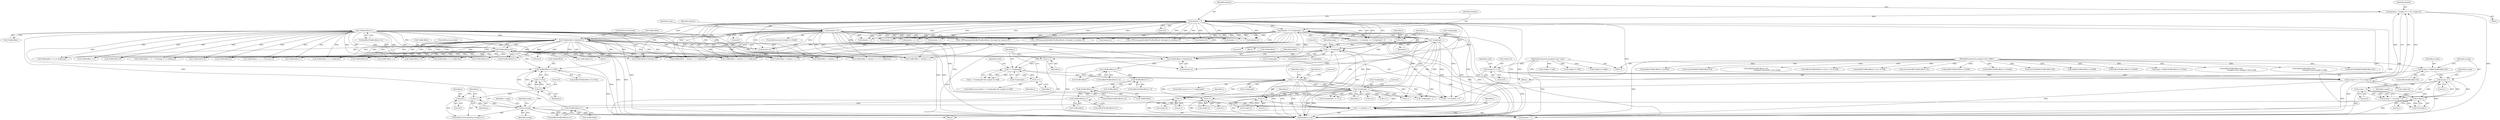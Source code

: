 digraph "0_libtiff_83a4b92815ea04969d494416eaae3d4c6b338e4a#diff-c8b4b355f9b5c06d585b23138e1c185f_3@pointer" {
"1000352" [label="(Call,*bufferoffset+11+(3*j))"];
"1000516" [label="(Call,(*bufferoffset)++)"];
"1000505" [label="(Call,(*bufferoffset)++)"];
"1000498" [label="(Call,(*bufferoffset)++)"];
"1000491" [label="(Call,(*bufferoffset)++)"];
"1000484" [label="(Call,(*bufferoffset)++)"];
"1000477" [label="(Call,(*bufferoffset)++)"];
"1000468" [label="(Call,*bufferoffset+=datalen+2)"];
"1000207" [label="(Call,datalen < 2)"];
"1000190" [label="(Call,datalen = (strip[i+1] << 8) | strip[i+2])"];
"1000192" [label="(Call,(strip[i+1] << 8) | strip[i+2])"];
"1000193" [label="(Call,strip[i+1] << 8)"];
"1000116" [label="(MethodParameterIn,unsigned char* strip)"];
"1000210" [label="(Call,datalen >= (*striplength - i))"];
"1000212" [label="(Call,*striplength - i)"];
"1000183" [label="(Call,*striplength - i)"];
"1000164" [label="(Call,i >= *striplength)"];
"1000152" [label="(Call,i < *striplength)"];
"1000148" [label="(Call,i++)"];
"1000129" [label="(Call,i < *striplength)"];
"1000125" [label="(Call,i=0)"];
"1000671" [label="(Call,i += datalen + 1)"];
"1000176" [label="(Call,datalen = 0)"];
"1000283" [label="(Call,i-1)"];
"1000545" [label="(Call,i-1)"];
"1000242" [label="(Call,i-1)"];
"1000161" [label="(Call,i++)"];
"1000551" [label="(Call,*bufferoffset+=datalen+2)"];
"1000246" [label="(Call,*bufferoffset+=2)"];
"1000357" [label="(Call,3*j)"];
"1000341" [label="(Call,j<ncomp)"];
"1000338" [label="(Call,j=0)"];
"1000344" [label="(Call,j++)"];
"1000331" [label="(Call,ncomp-1)"];
"1000308" [label="(Call,ncomp < 1)"];
"1000298" [label="(Call,ncomp = buffer[*bufferoffset+9])"];
"1000118" [label="(MethodParameterIn,unsigned char* buffer)"];
"1000311" [label="(Call,ncomp > 4)"];
"1000249" [label="(Literal,2)"];
"1000482" [label="(Call,buffer[(*bufferoffset)++])"];
"1000274" [label="(Call,_TIFFmemcpy(&(buffer[*bufferoffset]), &(strip[i-1]), datalen+2))"];
"1000308" [label="(Call,ncomp < 1)"];
"1000477" [label="(Call,(*bufferoffset)++)"];
"1000199" [label="(Literal,8)"];
"1000672" [label="(Identifier,i)"];
"1000243" [label="(Identifier,i)"];
"1000340" [label="(Literal,0)"];
"1000469" [label="(Call,*bufferoffset)"];
"1000547" [label="(Literal,1)"];
"1000298" [label="(Call,ncomp = buffer[*bufferoffset+9])"];
"1000286" [label="(Call,datalen+2)"];
"1000180" [label="(Block,)"];
"1000590" [label="(Call,*bufferoffset+=datalen+2)"];
"1000551" [label="(Call,*bufferoffset+=datalen+2)"];
"1000475" [label="(Call,buffer[(*bufferoffset)++])"];
"1000127" [label="(Literal,0)"];
"1000526" [label="(Call,*bufferoffset + datalen + 2 > buffersize)"];
"1000506" [label="(Call,*bufferoffset)"];
"1000207" [label="(Call,datalen < 2)"];
"1000514" [label="(Call,buffer[(*bufferoffset)++])"];
"1000191" [label="(Identifier,datalen)"];
"1000495" [label="(Call,buffer[(*bufferoffset)++]=0x04)"];
"1000176" [label="(Call,datalen = 0)"];
"1000187" [label="(Literal,2)"];
"1000131" [label="(Call,*striplength)"];
"1000345" [label="(Identifier,j)"];
"1000485" [label="(Call,*bufferoffset)"];
"1000383" [label="(Identifier,v_samp)"];
"1000128" [label="(ControlStructure,while (i < *striplength))"];
"1000492" [label="(Call,*bufferoffset)"];
"1000505" [label="(Call,(*bufferoffset)++)"];
"1000352" [label="(Call,*bufferoffset+11+(3*j))"];
"1000161" [label="(Call,i++)"];
"1000158" [label="(Identifier,strip)"];
"1000313" [label="(Literal,4)"];
"1000403" [label="(Call,(uint16)(buffer[*bufferoffset+6]))"];
"1000491" [label="(Call,(*bufferoffset)++)"];
"1000154" [label="(Call,*striplength)"];
"1000162" [label="(Identifier,i)"];
"1000309" [label="(Identifier,ncomp)"];
"1000517" [label="(Call,*bufferoffset)"];
"1000153" [label="(Identifier,i)"];
"1000614" [label="(Call,buffer[(*bufferoffset)++]=\n                                             (unsigned char)(0xd0 | ((no-1)%8)))"];
"1000290" [label="(Call,*bufferoffset + 9 >= buffersize)"];
"1000285" [label="(Literal,1)"];
"1000116" [label="(MethodParameterIn,unsigned char* strip)"];
"1000226" [label="(Call,*bufferoffset + 2)"];
"1000307" [label="(Call,ncomp < 1 || ncomp > 4)"];
"1000206" [label="(Call,datalen < 2 || datalen >= (*striplength - i))"];
"1000530" [label="(Call,datalen + 2)"];
"1000502" [label="(Call,buffer[(*bufferoffset)++]=(ri >> 8) & 0xff)"];
"1000125" [label="(Call,i=0)"];
"1000513" [label="(Call,buffer[(*bufferoffset)++]= ri & 0xff)"];
"1000302" [label="(Call,*bufferoffset+9)"];
"1000182" [label="(Call,(*striplength - i) <= 2)"];
"1000359" [label="(Identifier,j)"];
"1000421" [label="(Call,(uint16)(buffer[*bufferoffset+7]))"];
"1000587" [label="(Call,datalen+2)"];
"1000478" [label="(Call,*bufferoffset)"];
"1000498" [label="(Call,(*bufferoffset)++)"];
"1000565" [label="(Call,*bufferoffset + datalen + 2 > buffersize)"];
"1000266" [label="(Call,datalen + 2 + 6)"];
"1000569" [label="(Call,datalen + 2)"];
"1000212" [label="(Call,*striplength - i)"];
"1000311" [label="(Call,ncomp > 4)"];
"1000178" [label="(Literal,0)"];
"1000118" [label="(MethodParameterIn,unsigned char* buffer)"];
"1000323" [label="(Call,*bufferoffset + 11 + 3*(ncomp-1) >= buffersize)"];
"1000677" [label="(Literal,0)"];
"1000173" [label="(Identifier,strip)"];
"1000639" [label="(Call,*striplength - i)"];
"1000536" [label="(Call,_TIFFmemcpy(&(buffer[*bufferoffset]), &(strip[i-1]), datalen+2))"];
"1000150" [label="(ControlStructure,while (i < *striplength && strip[i] == 0xff))"];
"1000434" [label="(Call,*bufferoffset+8)"];
"1000459" [label="(Call,*bufferoffset+6)"];
"1000575" [label="(Call,_TIFFmemcpy(&(buffer[*bufferoffset]), &(strip[i-1]), datalen+2))"];
"1000200" [label="(Call,strip[i+2])"];
"1000349" [label="(Identifier,samp)"];
"1000546" [label="(Identifier,i)"];
"1000246" [label="(Call,*bufferoffset+=2)"];
"1000165" [label="(Identifier,i)"];
"1000607" [label="(Call,buffer[(*bufferoffset)++]=0xff)"];
"1000222" [label="(Block,)"];
"1000481" [label="(Call,buffer[(*bufferoffset)++]=0xdd)"];
"1000353" [label="(Call,*bufferoffset)"];
"1000499" [label="(Call,*bufferoffset)"];
"1000344" [label="(Call,j++)"];
"1000671" [label="(Call,i += datalen + 1)"];
"1000201" [label="(Identifier,strip)"];
"1000209" [label="(Literal,2)"];
"1000329" [label="(Call,3*(ncomp-1))"];
"1000357" [label="(Call,3*j)"];
"1000593" [label="(Call,datalen+2)"];
"1000169" [label="(Literal,0)"];
"1000164" [label="(Call,i >= *striplength)"];
"1000143" [label="(Identifier,strip)"];
"1000430" [label="(Call,(uint16)(buffer[*bufferoffset+8]))"];
"1000126" [label="(Identifier,i)"];
"1000474" [label="(Call,buffer[(*bufferoffset)++]=0xff)"];
"1000488" [label="(Call,buffer[(*bufferoffset)++]=0x00)"];
"1000324" [label="(Call,*bufferoffset + 11 + 3*(ncomp-1))"];
"1000130" [label="(Identifier,i)"];
"1000184" [label="(Call,*striplength)"];
"1000312" [label="(Identifier,ncomp)"];
"1000355" [label="(Call,11+(3*j))"];
"1000244" [label="(Literal,1)"];
"1000151" [label="(Call,i < *striplength && strip[i] == 0xff)"];
"1000332" [label="(Identifier,ncomp)"];
"1000299" [label="(Identifier,ncomp)"];
"1000425" [label="(Call,*bufferoffset+7)"];
"1000631" [label="(Call,datalen + 1)"];
"1000166" [label="(Call,*striplength)"];
"1000599" [label="(Call,*bufferoffset + 2 > buffersize)"];
"1000240" [label="(Call,strip[i-1])"];
"1000133" [label="(Block,)"];
"1000141" [label="(Call,strip[i] != 0xff)"];
"1000193" [label="(Call,strip[i+1] << 8)"];
"1000629" [label="(Call,i += datalen + 1)"];
"1000407" [label="(Call,*bufferoffset+6)"];
"1000300" [label="(Call,buffer[*bufferoffset+9])"];
"1000129" [label="(Call,i < *striplength)"];
"1000516" [label="(Call,(*bufferoffset)++)"];
"1000190" [label="(Call,datalen = (strip[i+1] << 8) | strip[i+2])"];
"1000186" [label="(Identifier,i)"];
"1000208" [label="(Identifier,datalen)"];
"1000342" [label="(Identifier,j)"];
"1000156" [label="(Call,strip[i] == 0xff)"];
"1000548" [label="(Call,datalen+2)"];
"1000211" [label="(Identifier,datalen)"];
"1000263" [label="(Call,*bufferoffset + datalen + 2 + 6)"];
"1000489" [label="(Call,buffer[(*bufferoffset)++])"];
"1000192" [label="(Call,(strip[i+1] << 8) | strip[i+2])"];
"1000183" [label="(Call,*striplength - i)"];
"1000310" [label="(Literal,1)"];
"1000210" [label="(Call,datalen >= (*striplength - i))"];
"1000348" [label="(Call,samp = buffer[*bufferoffset+11+(3*j)])"];
"1000673" [label="(Call,datalen + 1)"];
"1000442" [label="(Call,buffer[*bufferoffset+5]=\n                                          (unsigned char) ((height>>8) & 0xff))"];
"1000177" [label="(Identifier,datalen)"];
"1000584" [label="(Call,i-1)"];
"1000171" [label="(Call,strip[i] == 0xd8)"];
"1000202" [label="(Call,i+2)"];
"1000338" [label="(Call,j=0)"];
"1000468" [label="(Call,*bufferoffset+=datalen+2)"];
"1000503" [label="(Call,buffer[(*bufferoffset)++])"];
"1000496" [label="(Call,buffer[(*bufferoffset)++])"];
"1000343" [label="(Identifier,ncomp)"];
"1000456" [label="(Call,buffer[*bufferoffset+6]=\n                                            (unsigned char) (height & 0xff))"];
"1000471" [label="(Call,datalen+2)"];
"1000283" [label="(Call,i-1)"];
"1000247" [label="(Call,*bufferoffset)"];
"1000476" [label="(Identifier,buffer)"];
"1000220" [label="(Identifier,strip)"];
"1000394" [label="(Call,(uint16)(buffer[*bufferoffset+5]))"];
"1000600" [label="(Call,*bufferoffset + 2)"];
"1000170" [label="(ControlStructure,if (strip[i] == 0xd8))"];
"1000291" [label="(Call,*bufferoffset + 9)"];
"1000163" [label="(ControlStructure,if (i >= *striplength))"];
"1000242" [label="(Call,i-1)"];
"1000557" [label="(ControlStructure,break;)"];
"1000545" [label="(Call,i-1)"];
"1000333" [label="(Literal,1)"];
"1000554" [label="(Call,datalen+2)"];
"1000194" [label="(Call,strip[i+1])"];
"1000196" [label="(Call,i+1)"];
"1000225" [label="(Call,*bufferoffset + 2 > buffersize)"];
"1000213" [label="(Call,*striplength)"];
"1000284" [label="(Identifier,i)"];
"1000527" [label="(Call,*bufferoffset + datalen + 2)"];
"1000123" [label="(Block,)"];
"1000260" [label="(Block,)"];
"1000262" [label="(Call,*bufferoffset + datalen + 2 + 6 > buffersize)"];
"1000398" [label="(Call,*bufferoffset+5)"];
"1000152" [label="(Call,i < *striplength)"];
"1000552" [label="(Call,*bufferoffset)"];
"1000281" [label="(Call,strip[i-1])"];
"1000610" [label="(Call,(*bufferoffset)++)"];
"1000566" [label="(Call,*bufferoffset + datalen + 2)"];
"1000149" [label="(Identifier,i)"];
"1000339" [label="(Identifier,j)"];
"1000350" [label="(Call,buffer[*bufferoffset+11+(3*j)])"];
"1000358" [label="(Literal,3)"];
"1000445" [label="(Call,*bufferoffset+5)"];
"1000337" [label="(ControlStructure,for(j=0;j<ncomp;j++))"];
"1000543" [label="(Call,strip[i-1])"];
"1000341" [label="(Call,j<ncomp)"];
"1000250" [label="(ControlStructure,break;)"];
"1000678" [label="(MethodReturn,int)"];
"1000148" [label="(Call,i++)"];
"1000331" [label="(Call,ncomp-1)"];
"1000484" [label="(Call,(*bufferoffset)++)"];
"1000215" [label="(Identifier,i)"];
"1000352" -> "1000350"  [label="AST: "];
"1000352" -> "1000355"  [label="CFG: "];
"1000353" -> "1000352"  [label="AST: "];
"1000355" -> "1000352"  [label="AST: "];
"1000350" -> "1000352"  [label="CFG: "];
"1000352" -> "1000678"  [label="DDG: "];
"1000516" -> "1000352"  [label="DDG: "];
"1000551" -> "1000352"  [label="DDG: "];
"1000246" -> "1000352"  [label="DDG: "];
"1000357" -> "1000352"  [label="DDG: "];
"1000357" -> "1000352"  [label="DDG: "];
"1000516" -> "1000514"  [label="AST: "];
"1000516" -> "1000517"  [label="CFG: "];
"1000517" -> "1000516"  [label="AST: "];
"1000514" -> "1000516"  [label="CFG: "];
"1000516" -> "1000678"  [label="DDG: "];
"1000516" -> "1000225"  [label="DDG: "];
"1000516" -> "1000226"  [label="DDG: "];
"1000516" -> "1000246"  [label="DDG: "];
"1000516" -> "1000262"  [label="DDG: "];
"1000516" -> "1000263"  [label="DDG: "];
"1000516" -> "1000290"  [label="DDG: "];
"1000516" -> "1000291"  [label="DDG: "];
"1000516" -> "1000302"  [label="DDG: "];
"1000516" -> "1000323"  [label="DDG: "];
"1000516" -> "1000324"  [label="DDG: "];
"1000516" -> "1000398"  [label="DDG: "];
"1000516" -> "1000407"  [label="DDG: "];
"1000516" -> "1000425"  [label="DDG: "];
"1000516" -> "1000434"  [label="DDG: "];
"1000516" -> "1000445"  [label="DDG: "];
"1000516" -> "1000459"  [label="DDG: "];
"1000516" -> "1000468"  [label="DDG: "];
"1000505" -> "1000516"  [label="DDG: "];
"1000516" -> "1000526"  [label="DDG: "];
"1000516" -> "1000527"  [label="DDG: "];
"1000516" -> "1000551"  [label="DDG: "];
"1000516" -> "1000565"  [label="DDG: "];
"1000516" -> "1000566"  [label="DDG: "];
"1000516" -> "1000590"  [label="DDG: "];
"1000516" -> "1000599"  [label="DDG: "];
"1000516" -> "1000600"  [label="DDG: "];
"1000516" -> "1000610"  [label="DDG: "];
"1000505" -> "1000503"  [label="AST: "];
"1000505" -> "1000506"  [label="CFG: "];
"1000506" -> "1000505"  [label="AST: "];
"1000503" -> "1000505"  [label="CFG: "];
"1000498" -> "1000505"  [label="DDG: "];
"1000498" -> "1000496"  [label="AST: "];
"1000498" -> "1000499"  [label="CFG: "];
"1000499" -> "1000498"  [label="AST: "];
"1000496" -> "1000498"  [label="CFG: "];
"1000491" -> "1000498"  [label="DDG: "];
"1000491" -> "1000489"  [label="AST: "];
"1000491" -> "1000492"  [label="CFG: "];
"1000492" -> "1000491"  [label="AST: "];
"1000489" -> "1000491"  [label="CFG: "];
"1000484" -> "1000491"  [label="DDG: "];
"1000484" -> "1000482"  [label="AST: "];
"1000484" -> "1000485"  [label="CFG: "];
"1000485" -> "1000484"  [label="AST: "];
"1000482" -> "1000484"  [label="CFG: "];
"1000477" -> "1000484"  [label="DDG: "];
"1000477" -> "1000475"  [label="AST: "];
"1000477" -> "1000478"  [label="CFG: "];
"1000478" -> "1000477"  [label="AST: "];
"1000475" -> "1000477"  [label="CFG: "];
"1000468" -> "1000477"  [label="DDG: "];
"1000468" -> "1000260"  [label="AST: "];
"1000468" -> "1000471"  [label="CFG: "];
"1000469" -> "1000468"  [label="AST: "];
"1000471" -> "1000468"  [label="AST: "];
"1000476" -> "1000468"  [label="CFG: "];
"1000468" -> "1000678"  [label="DDG: "];
"1000207" -> "1000468"  [label="DDG: "];
"1000210" -> "1000468"  [label="DDG: "];
"1000176" -> "1000468"  [label="DDG: "];
"1000551" -> "1000468"  [label="DDG: "];
"1000246" -> "1000468"  [label="DDG: "];
"1000207" -> "1000206"  [label="AST: "];
"1000207" -> "1000209"  [label="CFG: "];
"1000208" -> "1000207"  [label="AST: "];
"1000209" -> "1000207"  [label="AST: "];
"1000211" -> "1000207"  [label="CFG: "];
"1000206" -> "1000207"  [label="CFG: "];
"1000207" -> "1000678"  [label="DDG: "];
"1000207" -> "1000206"  [label="DDG: "];
"1000207" -> "1000206"  [label="DDG: "];
"1000190" -> "1000207"  [label="DDG: "];
"1000207" -> "1000210"  [label="DDG: "];
"1000207" -> "1000262"  [label="DDG: "];
"1000207" -> "1000263"  [label="DDG: "];
"1000207" -> "1000266"  [label="DDG: "];
"1000207" -> "1000274"  [label="DDG: "];
"1000207" -> "1000286"  [label="DDG: "];
"1000207" -> "1000471"  [label="DDG: "];
"1000207" -> "1000526"  [label="DDG: "];
"1000207" -> "1000527"  [label="DDG: "];
"1000207" -> "1000530"  [label="DDG: "];
"1000207" -> "1000536"  [label="DDG: "];
"1000207" -> "1000548"  [label="DDG: "];
"1000207" -> "1000551"  [label="DDG: "];
"1000207" -> "1000554"  [label="DDG: "];
"1000207" -> "1000565"  [label="DDG: "];
"1000207" -> "1000566"  [label="DDG: "];
"1000207" -> "1000569"  [label="DDG: "];
"1000207" -> "1000575"  [label="DDG: "];
"1000207" -> "1000587"  [label="DDG: "];
"1000207" -> "1000590"  [label="DDG: "];
"1000207" -> "1000593"  [label="DDG: "];
"1000207" -> "1000629"  [label="DDG: "];
"1000207" -> "1000631"  [label="DDG: "];
"1000207" -> "1000671"  [label="DDG: "];
"1000207" -> "1000673"  [label="DDG: "];
"1000190" -> "1000180"  [label="AST: "];
"1000190" -> "1000192"  [label="CFG: "];
"1000191" -> "1000190"  [label="AST: "];
"1000192" -> "1000190"  [label="AST: "];
"1000208" -> "1000190"  [label="CFG: "];
"1000190" -> "1000678"  [label="DDG: "];
"1000192" -> "1000190"  [label="DDG: "];
"1000192" -> "1000190"  [label="DDG: "];
"1000192" -> "1000200"  [label="CFG: "];
"1000193" -> "1000192"  [label="AST: "];
"1000200" -> "1000192"  [label="AST: "];
"1000192" -> "1000678"  [label="DDG: "];
"1000192" -> "1000678"  [label="DDG: "];
"1000193" -> "1000192"  [label="DDG: "];
"1000193" -> "1000192"  [label="DDG: "];
"1000116" -> "1000192"  [label="DDG: "];
"1000193" -> "1000199"  [label="CFG: "];
"1000194" -> "1000193"  [label="AST: "];
"1000199" -> "1000193"  [label="AST: "];
"1000201" -> "1000193"  [label="CFG: "];
"1000193" -> "1000678"  [label="DDG: "];
"1000116" -> "1000193"  [label="DDG: "];
"1000116" -> "1000115"  [label="AST: "];
"1000116" -> "1000678"  [label="DDG: "];
"1000116" -> "1000141"  [label="DDG: "];
"1000116" -> "1000156"  [label="DDG: "];
"1000116" -> "1000171"  [label="DDG: "];
"1000210" -> "1000206"  [label="AST: "];
"1000210" -> "1000212"  [label="CFG: "];
"1000211" -> "1000210"  [label="AST: "];
"1000212" -> "1000210"  [label="AST: "];
"1000206" -> "1000210"  [label="CFG: "];
"1000210" -> "1000678"  [label="DDG: "];
"1000210" -> "1000678"  [label="DDG: "];
"1000210" -> "1000206"  [label="DDG: "];
"1000210" -> "1000206"  [label="DDG: "];
"1000212" -> "1000210"  [label="DDG: "];
"1000212" -> "1000210"  [label="DDG: "];
"1000210" -> "1000262"  [label="DDG: "];
"1000210" -> "1000263"  [label="DDG: "];
"1000210" -> "1000266"  [label="DDG: "];
"1000210" -> "1000274"  [label="DDG: "];
"1000210" -> "1000286"  [label="DDG: "];
"1000210" -> "1000471"  [label="DDG: "];
"1000210" -> "1000526"  [label="DDG: "];
"1000210" -> "1000527"  [label="DDG: "];
"1000210" -> "1000530"  [label="DDG: "];
"1000210" -> "1000536"  [label="DDG: "];
"1000210" -> "1000548"  [label="DDG: "];
"1000210" -> "1000551"  [label="DDG: "];
"1000210" -> "1000554"  [label="DDG: "];
"1000210" -> "1000565"  [label="DDG: "];
"1000210" -> "1000566"  [label="DDG: "];
"1000210" -> "1000569"  [label="DDG: "];
"1000210" -> "1000575"  [label="DDG: "];
"1000210" -> "1000587"  [label="DDG: "];
"1000210" -> "1000590"  [label="DDG: "];
"1000210" -> "1000593"  [label="DDG: "];
"1000210" -> "1000629"  [label="DDG: "];
"1000210" -> "1000631"  [label="DDG: "];
"1000210" -> "1000671"  [label="DDG: "];
"1000210" -> "1000673"  [label="DDG: "];
"1000212" -> "1000215"  [label="CFG: "];
"1000213" -> "1000212"  [label="AST: "];
"1000215" -> "1000212"  [label="AST: "];
"1000212" -> "1000678"  [label="DDG: "];
"1000212" -> "1000678"  [label="DDG: "];
"1000212" -> "1000129"  [label="DDG: "];
"1000183" -> "1000212"  [label="DDG: "];
"1000183" -> "1000212"  [label="DDG: "];
"1000212" -> "1000242"  [label="DDG: "];
"1000212" -> "1000283"  [label="DDG: "];
"1000212" -> "1000545"  [label="DDG: "];
"1000212" -> "1000584"  [label="DDG: "];
"1000212" -> "1000629"  [label="DDG: "];
"1000212" -> "1000639"  [label="DDG: "];
"1000212" -> "1000671"  [label="DDG: "];
"1000183" -> "1000182"  [label="AST: "];
"1000183" -> "1000186"  [label="CFG: "];
"1000184" -> "1000183"  [label="AST: "];
"1000186" -> "1000183"  [label="AST: "];
"1000187" -> "1000183"  [label="CFG: "];
"1000183" -> "1000678"  [label="DDG: "];
"1000183" -> "1000678"  [label="DDG: "];
"1000183" -> "1000129"  [label="DDG: "];
"1000183" -> "1000182"  [label="DDG: "];
"1000183" -> "1000182"  [label="DDG: "];
"1000164" -> "1000183"  [label="DDG: "];
"1000164" -> "1000183"  [label="DDG: "];
"1000183" -> "1000196"  [label="DDG: "];
"1000183" -> "1000202"  [label="DDG: "];
"1000183" -> "1000242"  [label="DDG: "];
"1000183" -> "1000283"  [label="DDG: "];
"1000183" -> "1000545"  [label="DDG: "];
"1000183" -> "1000584"  [label="DDG: "];
"1000183" -> "1000629"  [label="DDG: "];
"1000183" -> "1000639"  [label="DDG: "];
"1000183" -> "1000671"  [label="DDG: "];
"1000164" -> "1000163"  [label="AST: "];
"1000164" -> "1000166"  [label="CFG: "];
"1000165" -> "1000164"  [label="AST: "];
"1000166" -> "1000164"  [label="AST: "];
"1000169" -> "1000164"  [label="CFG: "];
"1000173" -> "1000164"  [label="CFG: "];
"1000164" -> "1000678"  [label="DDG: "];
"1000164" -> "1000678"  [label="DDG: "];
"1000164" -> "1000678"  [label="DDG: "];
"1000164" -> "1000129"  [label="DDG: "];
"1000152" -> "1000164"  [label="DDG: "];
"1000152" -> "1000164"  [label="DDG: "];
"1000164" -> "1000242"  [label="DDG: "];
"1000164" -> "1000283"  [label="DDG: "];
"1000164" -> "1000545"  [label="DDG: "];
"1000164" -> "1000584"  [label="DDG: "];
"1000164" -> "1000629"  [label="DDG: "];
"1000164" -> "1000639"  [label="DDG: "];
"1000164" -> "1000671"  [label="DDG: "];
"1000152" -> "1000151"  [label="AST: "];
"1000152" -> "1000154"  [label="CFG: "];
"1000153" -> "1000152"  [label="AST: "];
"1000154" -> "1000152"  [label="AST: "];
"1000158" -> "1000152"  [label="CFG: "];
"1000151" -> "1000152"  [label="CFG: "];
"1000152" -> "1000151"  [label="DDG: "];
"1000152" -> "1000151"  [label="DDG: "];
"1000148" -> "1000152"  [label="DDG: "];
"1000161" -> "1000152"  [label="DDG: "];
"1000129" -> "1000152"  [label="DDG: "];
"1000152" -> "1000161"  [label="DDG: "];
"1000148" -> "1000133"  [label="AST: "];
"1000148" -> "1000149"  [label="CFG: "];
"1000149" -> "1000148"  [label="AST: "];
"1000153" -> "1000148"  [label="CFG: "];
"1000129" -> "1000148"  [label="DDG: "];
"1000129" -> "1000128"  [label="AST: "];
"1000129" -> "1000131"  [label="CFG: "];
"1000130" -> "1000129"  [label="AST: "];
"1000131" -> "1000129"  [label="AST: "];
"1000143" -> "1000129"  [label="CFG: "];
"1000677" -> "1000129"  [label="CFG: "];
"1000129" -> "1000678"  [label="DDG: "];
"1000129" -> "1000678"  [label="DDG: "];
"1000129" -> "1000678"  [label="DDG: "];
"1000125" -> "1000129"  [label="DDG: "];
"1000671" -> "1000129"  [label="DDG: "];
"1000125" -> "1000123"  [label="AST: "];
"1000125" -> "1000127"  [label="CFG: "];
"1000126" -> "1000125"  [label="AST: "];
"1000127" -> "1000125"  [label="AST: "];
"1000130" -> "1000125"  [label="CFG: "];
"1000671" -> "1000133"  [label="AST: "];
"1000671" -> "1000673"  [label="CFG: "];
"1000672" -> "1000671"  [label="AST: "];
"1000673" -> "1000671"  [label="AST: "];
"1000130" -> "1000671"  [label="CFG: "];
"1000671" -> "1000678"  [label="DDG: "];
"1000176" -> "1000671"  [label="DDG: "];
"1000283" -> "1000671"  [label="DDG: "];
"1000545" -> "1000671"  [label="DDG: "];
"1000242" -> "1000671"  [label="DDG: "];
"1000176" -> "1000170"  [label="AST: "];
"1000176" -> "1000178"  [label="CFG: "];
"1000177" -> "1000176"  [label="AST: "];
"1000178" -> "1000176"  [label="AST: "];
"1000220" -> "1000176"  [label="CFG: "];
"1000176" -> "1000678"  [label="DDG: "];
"1000176" -> "1000262"  [label="DDG: "];
"1000176" -> "1000263"  [label="DDG: "];
"1000176" -> "1000266"  [label="DDG: "];
"1000176" -> "1000274"  [label="DDG: "];
"1000176" -> "1000286"  [label="DDG: "];
"1000176" -> "1000471"  [label="DDG: "];
"1000176" -> "1000526"  [label="DDG: "];
"1000176" -> "1000527"  [label="DDG: "];
"1000176" -> "1000530"  [label="DDG: "];
"1000176" -> "1000536"  [label="DDG: "];
"1000176" -> "1000548"  [label="DDG: "];
"1000176" -> "1000551"  [label="DDG: "];
"1000176" -> "1000554"  [label="DDG: "];
"1000176" -> "1000565"  [label="DDG: "];
"1000176" -> "1000566"  [label="DDG: "];
"1000176" -> "1000569"  [label="DDG: "];
"1000176" -> "1000575"  [label="DDG: "];
"1000176" -> "1000587"  [label="DDG: "];
"1000176" -> "1000590"  [label="DDG: "];
"1000176" -> "1000593"  [label="DDG: "];
"1000176" -> "1000629"  [label="DDG: "];
"1000176" -> "1000631"  [label="DDG: "];
"1000176" -> "1000673"  [label="DDG: "];
"1000283" -> "1000281"  [label="AST: "];
"1000283" -> "1000285"  [label="CFG: "];
"1000284" -> "1000283"  [label="AST: "];
"1000285" -> "1000283"  [label="AST: "];
"1000281" -> "1000283"  [label="CFG: "];
"1000283" -> "1000678"  [label="DDG: "];
"1000545" -> "1000543"  [label="AST: "];
"1000545" -> "1000547"  [label="CFG: "];
"1000546" -> "1000545"  [label="AST: "];
"1000547" -> "1000545"  [label="AST: "];
"1000543" -> "1000545"  [label="CFG: "];
"1000545" -> "1000678"  [label="DDG: "];
"1000242" -> "1000240"  [label="AST: "];
"1000242" -> "1000244"  [label="CFG: "];
"1000243" -> "1000242"  [label="AST: "];
"1000244" -> "1000242"  [label="AST: "];
"1000240" -> "1000242"  [label="CFG: "];
"1000242" -> "1000678"  [label="DDG: "];
"1000161" -> "1000150"  [label="AST: "];
"1000161" -> "1000162"  [label="CFG: "];
"1000162" -> "1000161"  [label="AST: "];
"1000153" -> "1000161"  [label="CFG: "];
"1000551" -> "1000222"  [label="AST: "];
"1000551" -> "1000554"  [label="CFG: "];
"1000552" -> "1000551"  [label="AST: "];
"1000554" -> "1000551"  [label="AST: "];
"1000557" -> "1000551"  [label="CFG: "];
"1000551" -> "1000678"  [label="DDG: "];
"1000551" -> "1000678"  [label="DDG: "];
"1000551" -> "1000225"  [label="DDG: "];
"1000551" -> "1000226"  [label="DDG: "];
"1000551" -> "1000246"  [label="DDG: "];
"1000551" -> "1000262"  [label="DDG: "];
"1000551" -> "1000263"  [label="DDG: "];
"1000551" -> "1000290"  [label="DDG: "];
"1000551" -> "1000291"  [label="DDG: "];
"1000551" -> "1000302"  [label="DDG: "];
"1000551" -> "1000323"  [label="DDG: "];
"1000551" -> "1000324"  [label="DDG: "];
"1000551" -> "1000398"  [label="DDG: "];
"1000551" -> "1000407"  [label="DDG: "];
"1000551" -> "1000425"  [label="DDG: "];
"1000551" -> "1000434"  [label="DDG: "];
"1000551" -> "1000445"  [label="DDG: "];
"1000551" -> "1000459"  [label="DDG: "];
"1000551" -> "1000526"  [label="DDG: "];
"1000551" -> "1000527"  [label="DDG: "];
"1000246" -> "1000551"  [label="DDG: "];
"1000551" -> "1000565"  [label="DDG: "];
"1000551" -> "1000566"  [label="DDG: "];
"1000551" -> "1000590"  [label="DDG: "];
"1000551" -> "1000599"  [label="DDG: "];
"1000551" -> "1000600"  [label="DDG: "];
"1000551" -> "1000610"  [label="DDG: "];
"1000246" -> "1000222"  [label="AST: "];
"1000246" -> "1000249"  [label="CFG: "];
"1000247" -> "1000246"  [label="AST: "];
"1000249" -> "1000246"  [label="AST: "];
"1000250" -> "1000246"  [label="CFG: "];
"1000246" -> "1000678"  [label="DDG: "];
"1000246" -> "1000225"  [label="DDG: "];
"1000246" -> "1000226"  [label="DDG: "];
"1000246" -> "1000262"  [label="DDG: "];
"1000246" -> "1000263"  [label="DDG: "];
"1000246" -> "1000290"  [label="DDG: "];
"1000246" -> "1000291"  [label="DDG: "];
"1000246" -> "1000302"  [label="DDG: "];
"1000246" -> "1000323"  [label="DDG: "];
"1000246" -> "1000324"  [label="DDG: "];
"1000246" -> "1000398"  [label="DDG: "];
"1000246" -> "1000407"  [label="DDG: "];
"1000246" -> "1000425"  [label="DDG: "];
"1000246" -> "1000434"  [label="DDG: "];
"1000246" -> "1000445"  [label="DDG: "];
"1000246" -> "1000459"  [label="DDG: "];
"1000246" -> "1000526"  [label="DDG: "];
"1000246" -> "1000527"  [label="DDG: "];
"1000246" -> "1000565"  [label="DDG: "];
"1000246" -> "1000566"  [label="DDG: "];
"1000246" -> "1000590"  [label="DDG: "];
"1000246" -> "1000599"  [label="DDG: "];
"1000246" -> "1000600"  [label="DDG: "];
"1000246" -> "1000610"  [label="DDG: "];
"1000357" -> "1000355"  [label="AST: "];
"1000357" -> "1000359"  [label="CFG: "];
"1000358" -> "1000357"  [label="AST: "];
"1000359" -> "1000357"  [label="AST: "];
"1000355" -> "1000357"  [label="CFG: "];
"1000357" -> "1000344"  [label="DDG: "];
"1000357" -> "1000355"  [label="DDG: "];
"1000357" -> "1000355"  [label="DDG: "];
"1000341" -> "1000357"  [label="DDG: "];
"1000341" -> "1000337"  [label="AST: "];
"1000341" -> "1000343"  [label="CFG: "];
"1000342" -> "1000341"  [label="AST: "];
"1000343" -> "1000341"  [label="AST: "];
"1000349" -> "1000341"  [label="CFG: "];
"1000383" -> "1000341"  [label="CFG: "];
"1000341" -> "1000678"  [label="DDG: "];
"1000341" -> "1000678"  [label="DDG: "];
"1000341" -> "1000678"  [label="DDG: "];
"1000338" -> "1000341"  [label="DDG: "];
"1000344" -> "1000341"  [label="DDG: "];
"1000331" -> "1000341"  [label="DDG: "];
"1000338" -> "1000337"  [label="AST: "];
"1000338" -> "1000340"  [label="CFG: "];
"1000339" -> "1000338"  [label="AST: "];
"1000340" -> "1000338"  [label="AST: "];
"1000342" -> "1000338"  [label="CFG: "];
"1000344" -> "1000337"  [label="AST: "];
"1000344" -> "1000345"  [label="CFG: "];
"1000345" -> "1000344"  [label="AST: "];
"1000342" -> "1000344"  [label="CFG: "];
"1000331" -> "1000329"  [label="AST: "];
"1000331" -> "1000333"  [label="CFG: "];
"1000332" -> "1000331"  [label="AST: "];
"1000333" -> "1000331"  [label="AST: "];
"1000329" -> "1000331"  [label="CFG: "];
"1000331" -> "1000678"  [label="DDG: "];
"1000331" -> "1000329"  [label="DDG: "];
"1000331" -> "1000329"  [label="DDG: "];
"1000308" -> "1000331"  [label="DDG: "];
"1000311" -> "1000331"  [label="DDG: "];
"1000308" -> "1000307"  [label="AST: "];
"1000308" -> "1000310"  [label="CFG: "];
"1000309" -> "1000308"  [label="AST: "];
"1000310" -> "1000308"  [label="AST: "];
"1000312" -> "1000308"  [label="CFG: "];
"1000307" -> "1000308"  [label="CFG: "];
"1000308" -> "1000678"  [label="DDG: "];
"1000308" -> "1000307"  [label="DDG: "];
"1000308" -> "1000307"  [label="DDG: "];
"1000298" -> "1000308"  [label="DDG: "];
"1000308" -> "1000311"  [label="DDG: "];
"1000298" -> "1000260"  [label="AST: "];
"1000298" -> "1000300"  [label="CFG: "];
"1000299" -> "1000298"  [label="AST: "];
"1000300" -> "1000298"  [label="AST: "];
"1000309" -> "1000298"  [label="CFG: "];
"1000298" -> "1000678"  [label="DDG: "];
"1000118" -> "1000298"  [label="DDG: "];
"1000118" -> "1000115"  [label="AST: "];
"1000118" -> "1000678"  [label="DDG: "];
"1000118" -> "1000348"  [label="DDG: "];
"1000118" -> "1000394"  [label="DDG: "];
"1000118" -> "1000403"  [label="DDG: "];
"1000118" -> "1000421"  [label="DDG: "];
"1000118" -> "1000430"  [label="DDG: "];
"1000118" -> "1000442"  [label="DDG: "];
"1000118" -> "1000456"  [label="DDG: "];
"1000118" -> "1000474"  [label="DDG: "];
"1000118" -> "1000481"  [label="DDG: "];
"1000118" -> "1000488"  [label="DDG: "];
"1000118" -> "1000495"  [label="DDG: "];
"1000118" -> "1000502"  [label="DDG: "];
"1000118" -> "1000513"  [label="DDG: "];
"1000118" -> "1000607"  [label="DDG: "];
"1000118" -> "1000614"  [label="DDG: "];
"1000311" -> "1000307"  [label="AST: "];
"1000311" -> "1000313"  [label="CFG: "];
"1000312" -> "1000311"  [label="AST: "];
"1000313" -> "1000311"  [label="AST: "];
"1000307" -> "1000311"  [label="CFG: "];
"1000311" -> "1000678"  [label="DDG: "];
"1000311" -> "1000307"  [label="DDG: "];
"1000311" -> "1000307"  [label="DDG: "];
}
